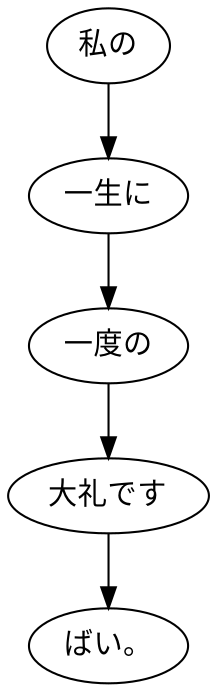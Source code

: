digraph graph9050 {
	node0 [label="私の"];
	node1 [label="一生に"];
	node2 [label="一度の"];
	node3 [label="大礼です"];
	node4 [label="ばい。"];
	node0 -> node1;
	node1 -> node2;
	node2 -> node3;
	node3 -> node4;
}
